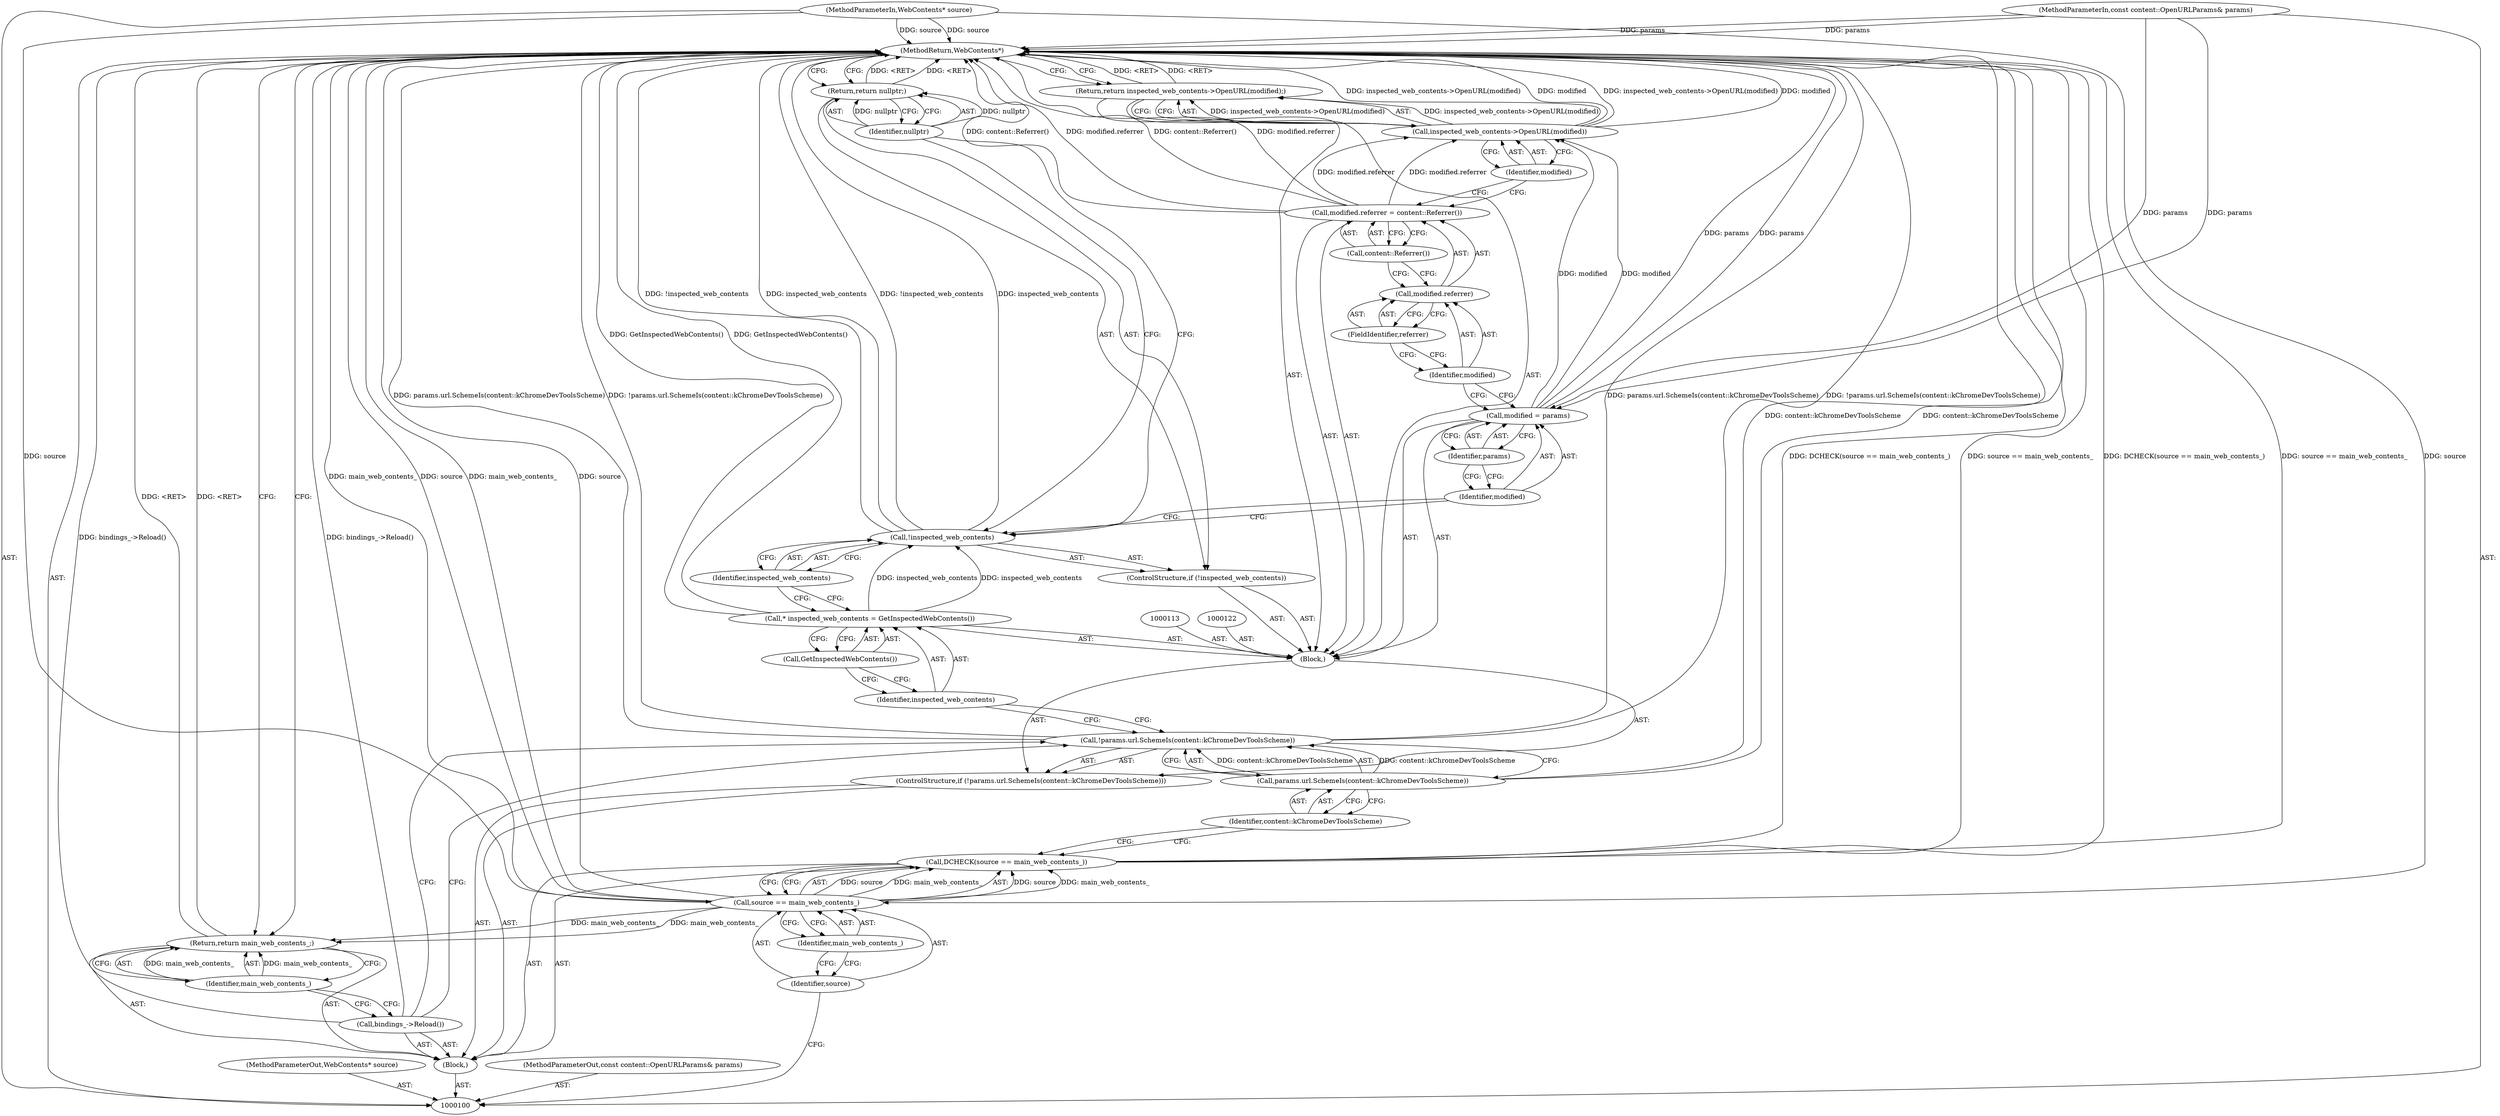 digraph "0_Chrome_a8ef19900d003ff7078fe4fcec8f63496b18f0dc" {
"1000137" [label="(MethodReturn,WebContents*)"];
"1000129" [label="(FieldIdentifier,referrer)"];
"1000130" [label="(Call,content::Referrer())"];
"1000126" [label="(Call,modified.referrer = content::Referrer())"];
"1000127" [label="(Call,modified.referrer)"];
"1000128" [label="(Identifier,modified)"];
"1000132" [label="(Call,inspected_web_contents->OpenURL(modified))"];
"1000131" [label="(Return,return inspected_web_contents->OpenURL(modified);)"];
"1000133" [label="(Identifier,modified)"];
"1000134" [label="(Call,bindings_->Reload())"];
"1000136" [label="(Identifier,main_web_contents_)"];
"1000135" [label="(Return,return main_web_contents_;)"];
"1000101" [label="(MethodParameterIn,WebContents* source)"];
"1000185" [label="(MethodParameterOut,WebContents* source)"];
"1000102" [label="(MethodParameterIn,const content::OpenURLParams& params)"];
"1000186" [label="(MethodParameterOut,const content::OpenURLParams& params)"];
"1000103" [label="(Block,)"];
"1000105" [label="(Call,source == main_web_contents_)"];
"1000106" [label="(Identifier,source)"];
"1000107" [label="(Identifier,main_web_contents_)"];
"1000104" [label="(Call,DCHECK(source == main_web_contents_))"];
"1000111" [label="(Identifier,content::kChromeDevToolsScheme)"];
"1000108" [label="(ControlStructure,if (!params.url.SchemeIs(content::kChromeDevToolsScheme)))"];
"1000109" [label="(Call,!params.url.SchemeIs(content::kChromeDevToolsScheme))"];
"1000110" [label="(Call,params.url.SchemeIs(content::kChromeDevToolsScheme))"];
"1000114" [label="(Call,* inspected_web_contents = GetInspectedWebContents())"];
"1000115" [label="(Identifier,inspected_web_contents)"];
"1000116" [label="(Call,GetInspectedWebContents())"];
"1000117" [label="(ControlStructure,if (!inspected_web_contents))"];
"1000118" [label="(Call,!inspected_web_contents)"];
"1000119" [label="(Identifier,inspected_web_contents)"];
"1000121" [label="(Identifier,nullptr)"];
"1000120" [label="(Return,return nullptr;)"];
"1000123" [label="(Call,modified = params)"];
"1000124" [label="(Identifier,modified)"];
"1000125" [label="(Identifier,params)"];
"1000112" [label="(Block,)"];
"1000137" -> "1000100"  [label="AST: "];
"1000137" -> "1000120"  [label="CFG: "];
"1000137" -> "1000131"  [label="CFG: "];
"1000137" -> "1000135"  [label="CFG: "];
"1000135" -> "1000137"  [label="DDG: <RET>"];
"1000120" -> "1000137"  [label="DDG: <RET>"];
"1000123" -> "1000137"  [label="DDG: params"];
"1000105" -> "1000137"  [label="DDG: main_web_contents_"];
"1000105" -> "1000137"  [label="DDG: source"];
"1000104" -> "1000137"  [label="DDG: DCHECK(source == main_web_contents_)"];
"1000104" -> "1000137"  [label="DDG: source == main_web_contents_"];
"1000134" -> "1000137"  [label="DDG: bindings_->Reload()"];
"1000126" -> "1000137"  [label="DDG: modified.referrer"];
"1000126" -> "1000137"  [label="DDG: content::Referrer()"];
"1000118" -> "1000137"  [label="DDG: !inspected_web_contents"];
"1000118" -> "1000137"  [label="DDG: inspected_web_contents"];
"1000132" -> "1000137"  [label="DDG: inspected_web_contents->OpenURL(modified)"];
"1000132" -> "1000137"  [label="DDG: modified"];
"1000102" -> "1000137"  [label="DDG: params"];
"1000101" -> "1000137"  [label="DDG: source"];
"1000109" -> "1000137"  [label="DDG: params.url.SchemeIs(content::kChromeDevToolsScheme)"];
"1000109" -> "1000137"  [label="DDG: !params.url.SchemeIs(content::kChromeDevToolsScheme)"];
"1000110" -> "1000137"  [label="DDG: content::kChromeDevToolsScheme"];
"1000114" -> "1000137"  [label="DDG: GetInspectedWebContents()"];
"1000131" -> "1000137"  [label="DDG: <RET>"];
"1000129" -> "1000127"  [label="AST: "];
"1000129" -> "1000128"  [label="CFG: "];
"1000127" -> "1000129"  [label="CFG: "];
"1000130" -> "1000126"  [label="AST: "];
"1000130" -> "1000127"  [label="CFG: "];
"1000126" -> "1000130"  [label="CFG: "];
"1000126" -> "1000112"  [label="AST: "];
"1000126" -> "1000130"  [label="CFG: "];
"1000127" -> "1000126"  [label="AST: "];
"1000130" -> "1000126"  [label="AST: "];
"1000133" -> "1000126"  [label="CFG: "];
"1000126" -> "1000137"  [label="DDG: modified.referrer"];
"1000126" -> "1000137"  [label="DDG: content::Referrer()"];
"1000126" -> "1000132"  [label="DDG: modified.referrer"];
"1000127" -> "1000126"  [label="AST: "];
"1000127" -> "1000129"  [label="CFG: "];
"1000128" -> "1000127"  [label="AST: "];
"1000129" -> "1000127"  [label="AST: "];
"1000130" -> "1000127"  [label="CFG: "];
"1000128" -> "1000127"  [label="AST: "];
"1000128" -> "1000123"  [label="CFG: "];
"1000129" -> "1000128"  [label="CFG: "];
"1000132" -> "1000131"  [label="AST: "];
"1000132" -> "1000133"  [label="CFG: "];
"1000133" -> "1000132"  [label="AST: "];
"1000131" -> "1000132"  [label="CFG: "];
"1000132" -> "1000137"  [label="DDG: inspected_web_contents->OpenURL(modified)"];
"1000132" -> "1000137"  [label="DDG: modified"];
"1000132" -> "1000131"  [label="DDG: inspected_web_contents->OpenURL(modified)"];
"1000126" -> "1000132"  [label="DDG: modified.referrer"];
"1000123" -> "1000132"  [label="DDG: modified"];
"1000131" -> "1000112"  [label="AST: "];
"1000131" -> "1000132"  [label="CFG: "];
"1000132" -> "1000131"  [label="AST: "];
"1000137" -> "1000131"  [label="CFG: "];
"1000131" -> "1000137"  [label="DDG: <RET>"];
"1000132" -> "1000131"  [label="DDG: inspected_web_contents->OpenURL(modified)"];
"1000133" -> "1000132"  [label="AST: "];
"1000133" -> "1000126"  [label="CFG: "];
"1000132" -> "1000133"  [label="CFG: "];
"1000134" -> "1000103"  [label="AST: "];
"1000134" -> "1000109"  [label="CFG: "];
"1000136" -> "1000134"  [label="CFG: "];
"1000134" -> "1000137"  [label="DDG: bindings_->Reload()"];
"1000136" -> "1000135"  [label="AST: "];
"1000136" -> "1000134"  [label="CFG: "];
"1000135" -> "1000136"  [label="CFG: "];
"1000136" -> "1000135"  [label="DDG: main_web_contents_"];
"1000135" -> "1000103"  [label="AST: "];
"1000135" -> "1000136"  [label="CFG: "];
"1000136" -> "1000135"  [label="AST: "];
"1000137" -> "1000135"  [label="CFG: "];
"1000135" -> "1000137"  [label="DDG: <RET>"];
"1000136" -> "1000135"  [label="DDG: main_web_contents_"];
"1000105" -> "1000135"  [label="DDG: main_web_contents_"];
"1000101" -> "1000100"  [label="AST: "];
"1000101" -> "1000137"  [label="DDG: source"];
"1000101" -> "1000105"  [label="DDG: source"];
"1000185" -> "1000100"  [label="AST: "];
"1000102" -> "1000100"  [label="AST: "];
"1000102" -> "1000137"  [label="DDG: params"];
"1000102" -> "1000123"  [label="DDG: params"];
"1000186" -> "1000100"  [label="AST: "];
"1000103" -> "1000100"  [label="AST: "];
"1000104" -> "1000103"  [label="AST: "];
"1000108" -> "1000103"  [label="AST: "];
"1000134" -> "1000103"  [label="AST: "];
"1000135" -> "1000103"  [label="AST: "];
"1000105" -> "1000104"  [label="AST: "];
"1000105" -> "1000107"  [label="CFG: "];
"1000106" -> "1000105"  [label="AST: "];
"1000107" -> "1000105"  [label="AST: "];
"1000104" -> "1000105"  [label="CFG: "];
"1000105" -> "1000137"  [label="DDG: main_web_contents_"];
"1000105" -> "1000137"  [label="DDG: source"];
"1000105" -> "1000104"  [label="DDG: source"];
"1000105" -> "1000104"  [label="DDG: main_web_contents_"];
"1000101" -> "1000105"  [label="DDG: source"];
"1000105" -> "1000135"  [label="DDG: main_web_contents_"];
"1000106" -> "1000105"  [label="AST: "];
"1000106" -> "1000100"  [label="CFG: "];
"1000107" -> "1000106"  [label="CFG: "];
"1000107" -> "1000105"  [label="AST: "];
"1000107" -> "1000106"  [label="CFG: "];
"1000105" -> "1000107"  [label="CFG: "];
"1000104" -> "1000103"  [label="AST: "];
"1000104" -> "1000105"  [label="CFG: "];
"1000105" -> "1000104"  [label="AST: "];
"1000111" -> "1000104"  [label="CFG: "];
"1000104" -> "1000137"  [label="DDG: DCHECK(source == main_web_contents_)"];
"1000104" -> "1000137"  [label="DDG: source == main_web_contents_"];
"1000105" -> "1000104"  [label="DDG: source"];
"1000105" -> "1000104"  [label="DDG: main_web_contents_"];
"1000111" -> "1000110"  [label="AST: "];
"1000111" -> "1000104"  [label="CFG: "];
"1000110" -> "1000111"  [label="CFG: "];
"1000108" -> "1000103"  [label="AST: "];
"1000109" -> "1000108"  [label="AST: "];
"1000112" -> "1000108"  [label="AST: "];
"1000109" -> "1000108"  [label="AST: "];
"1000109" -> "1000110"  [label="CFG: "];
"1000110" -> "1000109"  [label="AST: "];
"1000115" -> "1000109"  [label="CFG: "];
"1000134" -> "1000109"  [label="CFG: "];
"1000109" -> "1000137"  [label="DDG: params.url.SchemeIs(content::kChromeDevToolsScheme)"];
"1000109" -> "1000137"  [label="DDG: !params.url.SchemeIs(content::kChromeDevToolsScheme)"];
"1000110" -> "1000109"  [label="DDG: content::kChromeDevToolsScheme"];
"1000110" -> "1000109"  [label="AST: "];
"1000110" -> "1000111"  [label="CFG: "];
"1000111" -> "1000110"  [label="AST: "];
"1000109" -> "1000110"  [label="CFG: "];
"1000110" -> "1000137"  [label="DDG: content::kChromeDevToolsScheme"];
"1000110" -> "1000109"  [label="DDG: content::kChromeDevToolsScheme"];
"1000114" -> "1000112"  [label="AST: "];
"1000114" -> "1000116"  [label="CFG: "];
"1000115" -> "1000114"  [label="AST: "];
"1000116" -> "1000114"  [label="AST: "];
"1000119" -> "1000114"  [label="CFG: "];
"1000114" -> "1000137"  [label="DDG: GetInspectedWebContents()"];
"1000114" -> "1000118"  [label="DDG: inspected_web_contents"];
"1000115" -> "1000114"  [label="AST: "];
"1000115" -> "1000109"  [label="CFG: "];
"1000116" -> "1000115"  [label="CFG: "];
"1000116" -> "1000114"  [label="AST: "];
"1000116" -> "1000115"  [label="CFG: "];
"1000114" -> "1000116"  [label="CFG: "];
"1000117" -> "1000112"  [label="AST: "];
"1000118" -> "1000117"  [label="AST: "];
"1000120" -> "1000117"  [label="AST: "];
"1000118" -> "1000117"  [label="AST: "];
"1000118" -> "1000119"  [label="CFG: "];
"1000119" -> "1000118"  [label="AST: "];
"1000121" -> "1000118"  [label="CFG: "];
"1000124" -> "1000118"  [label="CFG: "];
"1000118" -> "1000137"  [label="DDG: !inspected_web_contents"];
"1000118" -> "1000137"  [label="DDG: inspected_web_contents"];
"1000114" -> "1000118"  [label="DDG: inspected_web_contents"];
"1000119" -> "1000118"  [label="AST: "];
"1000119" -> "1000114"  [label="CFG: "];
"1000118" -> "1000119"  [label="CFG: "];
"1000121" -> "1000120"  [label="AST: "];
"1000121" -> "1000118"  [label="CFG: "];
"1000120" -> "1000121"  [label="CFG: "];
"1000121" -> "1000120"  [label="DDG: nullptr"];
"1000120" -> "1000117"  [label="AST: "];
"1000120" -> "1000121"  [label="CFG: "];
"1000121" -> "1000120"  [label="AST: "];
"1000137" -> "1000120"  [label="CFG: "];
"1000120" -> "1000137"  [label="DDG: <RET>"];
"1000121" -> "1000120"  [label="DDG: nullptr"];
"1000123" -> "1000112"  [label="AST: "];
"1000123" -> "1000125"  [label="CFG: "];
"1000124" -> "1000123"  [label="AST: "];
"1000125" -> "1000123"  [label="AST: "];
"1000128" -> "1000123"  [label="CFG: "];
"1000123" -> "1000137"  [label="DDG: params"];
"1000102" -> "1000123"  [label="DDG: params"];
"1000123" -> "1000132"  [label="DDG: modified"];
"1000124" -> "1000123"  [label="AST: "];
"1000124" -> "1000118"  [label="CFG: "];
"1000125" -> "1000124"  [label="CFG: "];
"1000125" -> "1000123"  [label="AST: "];
"1000125" -> "1000124"  [label="CFG: "];
"1000123" -> "1000125"  [label="CFG: "];
"1000112" -> "1000108"  [label="AST: "];
"1000113" -> "1000112"  [label="AST: "];
"1000114" -> "1000112"  [label="AST: "];
"1000117" -> "1000112"  [label="AST: "];
"1000122" -> "1000112"  [label="AST: "];
"1000123" -> "1000112"  [label="AST: "];
"1000126" -> "1000112"  [label="AST: "];
"1000131" -> "1000112"  [label="AST: "];
}
